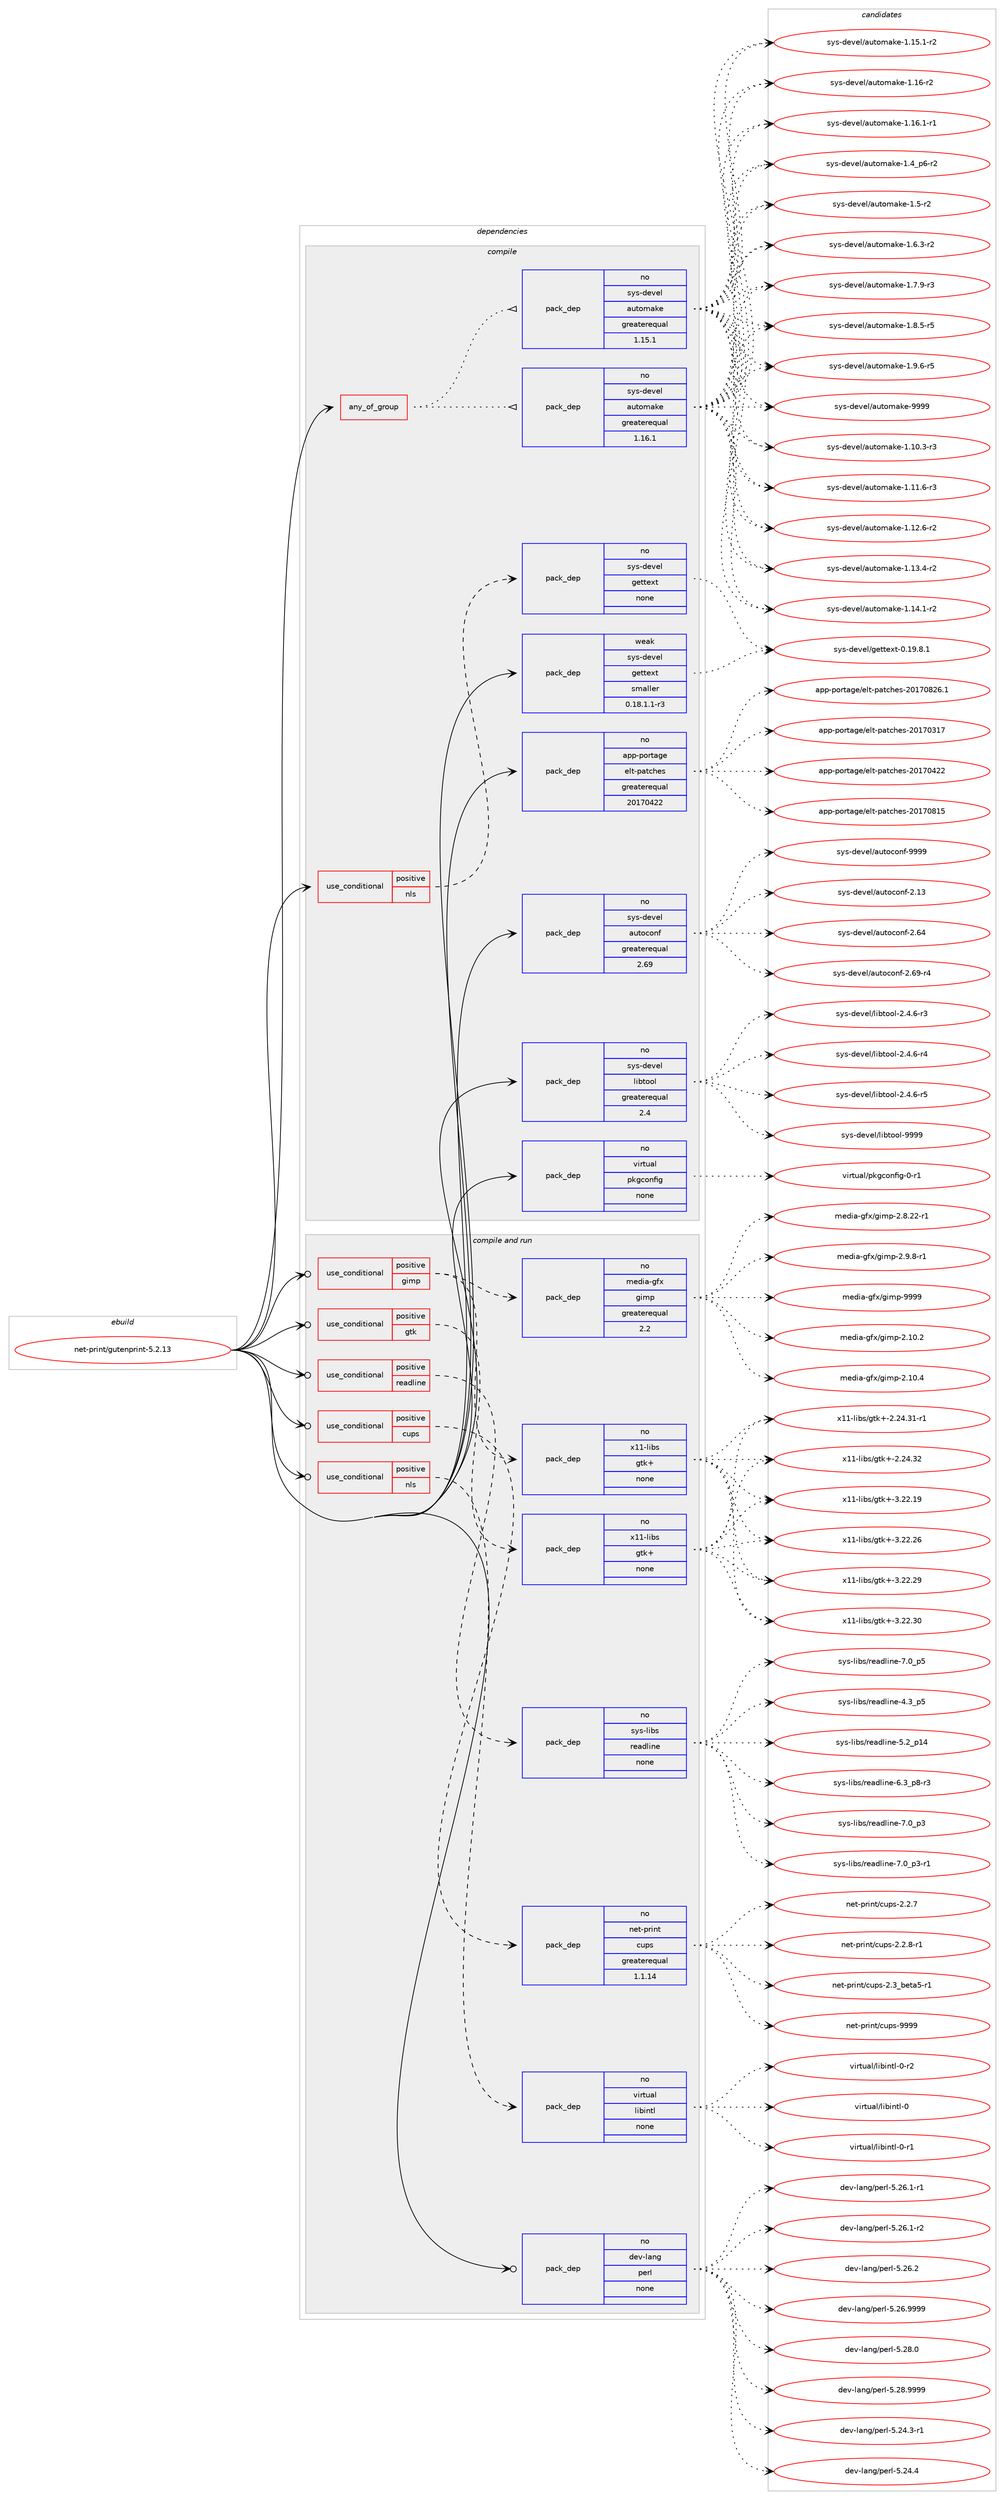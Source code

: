 digraph prolog {

# *************
# Graph options
# *************

newrank=true;
concentrate=true;
compound=true;
graph [rankdir=LR,fontname=Helvetica,fontsize=10,ranksep=1.5];#, ranksep=2.5, nodesep=0.2];
edge  [arrowhead=vee];
node  [fontname=Helvetica,fontsize=10];

# **********
# The ebuild
# **********

subgraph cluster_leftcol {
color=gray;
rank=same;
label=<<i>ebuild</i>>;
id [label="net-print/gutenprint-5.2.13", color=red, width=4, href="../net-print/gutenprint-5.2.13.svg"];
}

# ****************
# The dependencies
# ****************

subgraph cluster_midcol {
color=gray;
label=<<i>dependencies</i>>;
subgraph cluster_compile {
fillcolor="#eeeeee";
style=filled;
label=<<i>compile</i>>;
subgraph any19 {
dependency616 [label=<<TABLE BORDER="0" CELLBORDER="1" CELLSPACING="0" CELLPADDING="4"><TR><TD CELLPADDING="10">any_of_group</TD></TR></TABLE>>, shape=none, color=red];subgraph pack418 {
dependency617 [label=<<TABLE BORDER="0" CELLBORDER="1" CELLSPACING="0" CELLPADDING="4" WIDTH="220"><TR><TD ROWSPAN="6" CELLPADDING="30">pack_dep</TD></TR><TR><TD WIDTH="110">no</TD></TR><TR><TD>sys-devel</TD></TR><TR><TD>automake</TD></TR><TR><TD>greaterequal</TD></TR><TR><TD>1.16.1</TD></TR></TABLE>>, shape=none, color=blue];
}
dependency616:e -> dependency617:w [weight=20,style="dotted",arrowhead="oinv"];
subgraph pack419 {
dependency618 [label=<<TABLE BORDER="0" CELLBORDER="1" CELLSPACING="0" CELLPADDING="4" WIDTH="220"><TR><TD ROWSPAN="6" CELLPADDING="30">pack_dep</TD></TR><TR><TD WIDTH="110">no</TD></TR><TR><TD>sys-devel</TD></TR><TR><TD>automake</TD></TR><TR><TD>greaterequal</TD></TR><TR><TD>1.15.1</TD></TR></TABLE>>, shape=none, color=blue];
}
dependency616:e -> dependency618:w [weight=20,style="dotted",arrowhead="oinv"];
}
id:e -> dependency616:w [weight=20,style="solid",arrowhead="vee"];
subgraph cond181 {
dependency619 [label=<<TABLE BORDER="0" CELLBORDER="1" CELLSPACING="0" CELLPADDING="4"><TR><TD ROWSPAN="3" CELLPADDING="10">use_conditional</TD></TR><TR><TD>positive</TD></TR><TR><TD>nls</TD></TR></TABLE>>, shape=none, color=red];
subgraph pack420 {
dependency620 [label=<<TABLE BORDER="0" CELLBORDER="1" CELLSPACING="0" CELLPADDING="4" WIDTH="220"><TR><TD ROWSPAN="6" CELLPADDING="30">pack_dep</TD></TR><TR><TD WIDTH="110">no</TD></TR><TR><TD>sys-devel</TD></TR><TR><TD>gettext</TD></TR><TR><TD>none</TD></TR><TR><TD></TD></TR></TABLE>>, shape=none, color=blue];
}
dependency619:e -> dependency620:w [weight=20,style="dashed",arrowhead="vee"];
}
id:e -> dependency619:w [weight=20,style="solid",arrowhead="vee"];
subgraph pack421 {
dependency621 [label=<<TABLE BORDER="0" CELLBORDER="1" CELLSPACING="0" CELLPADDING="4" WIDTH="220"><TR><TD ROWSPAN="6" CELLPADDING="30">pack_dep</TD></TR><TR><TD WIDTH="110">no</TD></TR><TR><TD>app-portage</TD></TR><TR><TD>elt-patches</TD></TR><TR><TD>greaterequal</TD></TR><TR><TD>20170422</TD></TR></TABLE>>, shape=none, color=blue];
}
id:e -> dependency621:w [weight=20,style="solid",arrowhead="vee"];
subgraph pack422 {
dependency622 [label=<<TABLE BORDER="0" CELLBORDER="1" CELLSPACING="0" CELLPADDING="4" WIDTH="220"><TR><TD ROWSPAN="6" CELLPADDING="30">pack_dep</TD></TR><TR><TD WIDTH="110">no</TD></TR><TR><TD>sys-devel</TD></TR><TR><TD>autoconf</TD></TR><TR><TD>greaterequal</TD></TR><TR><TD>2.69</TD></TR></TABLE>>, shape=none, color=blue];
}
id:e -> dependency622:w [weight=20,style="solid",arrowhead="vee"];
subgraph pack423 {
dependency623 [label=<<TABLE BORDER="0" CELLBORDER="1" CELLSPACING="0" CELLPADDING="4" WIDTH="220"><TR><TD ROWSPAN="6" CELLPADDING="30">pack_dep</TD></TR><TR><TD WIDTH="110">no</TD></TR><TR><TD>sys-devel</TD></TR><TR><TD>libtool</TD></TR><TR><TD>greaterequal</TD></TR><TR><TD>2.4</TD></TR></TABLE>>, shape=none, color=blue];
}
id:e -> dependency623:w [weight=20,style="solid",arrowhead="vee"];
subgraph pack424 {
dependency624 [label=<<TABLE BORDER="0" CELLBORDER="1" CELLSPACING="0" CELLPADDING="4" WIDTH="220"><TR><TD ROWSPAN="6" CELLPADDING="30">pack_dep</TD></TR><TR><TD WIDTH="110">no</TD></TR><TR><TD>virtual</TD></TR><TR><TD>pkgconfig</TD></TR><TR><TD>none</TD></TR><TR><TD></TD></TR></TABLE>>, shape=none, color=blue];
}
id:e -> dependency624:w [weight=20,style="solid",arrowhead="vee"];
subgraph pack425 {
dependency625 [label=<<TABLE BORDER="0" CELLBORDER="1" CELLSPACING="0" CELLPADDING="4" WIDTH="220"><TR><TD ROWSPAN="6" CELLPADDING="30">pack_dep</TD></TR><TR><TD WIDTH="110">weak</TD></TR><TR><TD>sys-devel</TD></TR><TR><TD>gettext</TD></TR><TR><TD>smaller</TD></TR><TR><TD>0.18.1.1-r3</TD></TR></TABLE>>, shape=none, color=blue];
}
id:e -> dependency625:w [weight=20,style="solid",arrowhead="vee"];
}
subgraph cluster_compileandrun {
fillcolor="#eeeeee";
style=filled;
label=<<i>compile and run</i>>;
subgraph cond182 {
dependency626 [label=<<TABLE BORDER="0" CELLBORDER="1" CELLSPACING="0" CELLPADDING="4"><TR><TD ROWSPAN="3" CELLPADDING="10">use_conditional</TD></TR><TR><TD>positive</TD></TR><TR><TD>cups</TD></TR></TABLE>>, shape=none, color=red];
subgraph pack426 {
dependency627 [label=<<TABLE BORDER="0" CELLBORDER="1" CELLSPACING="0" CELLPADDING="4" WIDTH="220"><TR><TD ROWSPAN="6" CELLPADDING="30">pack_dep</TD></TR><TR><TD WIDTH="110">no</TD></TR><TR><TD>net-print</TD></TR><TR><TD>cups</TD></TR><TR><TD>greaterequal</TD></TR><TR><TD>1.1.14</TD></TR></TABLE>>, shape=none, color=blue];
}
dependency626:e -> dependency627:w [weight=20,style="dashed",arrowhead="vee"];
}
id:e -> dependency626:w [weight=20,style="solid",arrowhead="odotvee"];
subgraph cond183 {
dependency628 [label=<<TABLE BORDER="0" CELLBORDER="1" CELLSPACING="0" CELLPADDING="4"><TR><TD ROWSPAN="3" CELLPADDING="10">use_conditional</TD></TR><TR><TD>positive</TD></TR><TR><TD>gimp</TD></TR></TABLE>>, shape=none, color=red];
subgraph pack427 {
dependency629 [label=<<TABLE BORDER="0" CELLBORDER="1" CELLSPACING="0" CELLPADDING="4" WIDTH="220"><TR><TD ROWSPAN="6" CELLPADDING="30">pack_dep</TD></TR><TR><TD WIDTH="110">no</TD></TR><TR><TD>media-gfx</TD></TR><TR><TD>gimp</TD></TR><TR><TD>greaterequal</TD></TR><TR><TD>2.2</TD></TR></TABLE>>, shape=none, color=blue];
}
dependency628:e -> dependency629:w [weight=20,style="dashed",arrowhead="vee"];
subgraph pack428 {
dependency630 [label=<<TABLE BORDER="0" CELLBORDER="1" CELLSPACING="0" CELLPADDING="4" WIDTH="220"><TR><TD ROWSPAN="6" CELLPADDING="30">pack_dep</TD></TR><TR><TD WIDTH="110">no</TD></TR><TR><TD>x11-libs</TD></TR><TR><TD>gtk+</TD></TR><TR><TD>none</TD></TR><TR><TD></TD></TR></TABLE>>, shape=none, color=blue];
}
dependency628:e -> dependency630:w [weight=20,style="dashed",arrowhead="vee"];
}
id:e -> dependency628:w [weight=20,style="solid",arrowhead="odotvee"];
subgraph cond184 {
dependency631 [label=<<TABLE BORDER="0" CELLBORDER="1" CELLSPACING="0" CELLPADDING="4"><TR><TD ROWSPAN="3" CELLPADDING="10">use_conditional</TD></TR><TR><TD>positive</TD></TR><TR><TD>gtk</TD></TR></TABLE>>, shape=none, color=red];
subgraph pack429 {
dependency632 [label=<<TABLE BORDER="0" CELLBORDER="1" CELLSPACING="0" CELLPADDING="4" WIDTH="220"><TR><TD ROWSPAN="6" CELLPADDING="30">pack_dep</TD></TR><TR><TD WIDTH="110">no</TD></TR><TR><TD>x11-libs</TD></TR><TR><TD>gtk+</TD></TR><TR><TD>none</TD></TR><TR><TD></TD></TR></TABLE>>, shape=none, color=blue];
}
dependency631:e -> dependency632:w [weight=20,style="dashed",arrowhead="vee"];
}
id:e -> dependency631:w [weight=20,style="solid",arrowhead="odotvee"];
subgraph cond185 {
dependency633 [label=<<TABLE BORDER="0" CELLBORDER="1" CELLSPACING="0" CELLPADDING="4"><TR><TD ROWSPAN="3" CELLPADDING="10">use_conditional</TD></TR><TR><TD>positive</TD></TR><TR><TD>nls</TD></TR></TABLE>>, shape=none, color=red];
subgraph pack430 {
dependency634 [label=<<TABLE BORDER="0" CELLBORDER="1" CELLSPACING="0" CELLPADDING="4" WIDTH="220"><TR><TD ROWSPAN="6" CELLPADDING="30">pack_dep</TD></TR><TR><TD WIDTH="110">no</TD></TR><TR><TD>virtual</TD></TR><TR><TD>libintl</TD></TR><TR><TD>none</TD></TR><TR><TD></TD></TR></TABLE>>, shape=none, color=blue];
}
dependency633:e -> dependency634:w [weight=20,style="dashed",arrowhead="vee"];
}
id:e -> dependency633:w [weight=20,style="solid",arrowhead="odotvee"];
subgraph cond186 {
dependency635 [label=<<TABLE BORDER="0" CELLBORDER="1" CELLSPACING="0" CELLPADDING="4"><TR><TD ROWSPAN="3" CELLPADDING="10">use_conditional</TD></TR><TR><TD>positive</TD></TR><TR><TD>readline</TD></TR></TABLE>>, shape=none, color=red];
subgraph pack431 {
dependency636 [label=<<TABLE BORDER="0" CELLBORDER="1" CELLSPACING="0" CELLPADDING="4" WIDTH="220"><TR><TD ROWSPAN="6" CELLPADDING="30">pack_dep</TD></TR><TR><TD WIDTH="110">no</TD></TR><TR><TD>sys-libs</TD></TR><TR><TD>readline</TD></TR><TR><TD>none</TD></TR><TR><TD></TD></TR></TABLE>>, shape=none, color=blue];
}
dependency635:e -> dependency636:w [weight=20,style="dashed",arrowhead="vee"];
}
id:e -> dependency635:w [weight=20,style="solid",arrowhead="odotvee"];
subgraph pack432 {
dependency637 [label=<<TABLE BORDER="0" CELLBORDER="1" CELLSPACING="0" CELLPADDING="4" WIDTH="220"><TR><TD ROWSPAN="6" CELLPADDING="30">pack_dep</TD></TR><TR><TD WIDTH="110">no</TD></TR><TR><TD>dev-lang</TD></TR><TR><TD>perl</TD></TR><TR><TD>none</TD></TR><TR><TD></TD></TR></TABLE>>, shape=none, color=blue];
}
id:e -> dependency637:w [weight=20,style="solid",arrowhead="odotvee"];
}
subgraph cluster_run {
fillcolor="#eeeeee";
style=filled;
label=<<i>run</i>>;
}
}

# **************
# The candidates
# **************

subgraph cluster_choices {
rank=same;
color=gray;
label=<<i>candidates</i>>;

subgraph choice418 {
color=black;
nodesep=1;
choice11512111545100101118101108479711711611110997107101454946494846514511451 [label="sys-devel/automake-1.10.3-r3", color=red, width=4,href="../sys-devel/automake-1.10.3-r3.svg"];
choice11512111545100101118101108479711711611110997107101454946494946544511451 [label="sys-devel/automake-1.11.6-r3", color=red, width=4,href="../sys-devel/automake-1.11.6-r3.svg"];
choice11512111545100101118101108479711711611110997107101454946495046544511450 [label="sys-devel/automake-1.12.6-r2", color=red, width=4,href="../sys-devel/automake-1.12.6-r2.svg"];
choice11512111545100101118101108479711711611110997107101454946495146524511450 [label="sys-devel/automake-1.13.4-r2", color=red, width=4,href="../sys-devel/automake-1.13.4-r2.svg"];
choice11512111545100101118101108479711711611110997107101454946495246494511450 [label="sys-devel/automake-1.14.1-r2", color=red, width=4,href="../sys-devel/automake-1.14.1-r2.svg"];
choice11512111545100101118101108479711711611110997107101454946495346494511450 [label="sys-devel/automake-1.15.1-r2", color=red, width=4,href="../sys-devel/automake-1.15.1-r2.svg"];
choice1151211154510010111810110847971171161111099710710145494649544511450 [label="sys-devel/automake-1.16-r2", color=red, width=4,href="../sys-devel/automake-1.16-r2.svg"];
choice11512111545100101118101108479711711611110997107101454946495446494511449 [label="sys-devel/automake-1.16.1-r1", color=red, width=4,href="../sys-devel/automake-1.16.1-r1.svg"];
choice115121115451001011181011084797117116111109971071014549465295112544511450 [label="sys-devel/automake-1.4_p6-r2", color=red, width=4,href="../sys-devel/automake-1.4_p6-r2.svg"];
choice11512111545100101118101108479711711611110997107101454946534511450 [label="sys-devel/automake-1.5-r2", color=red, width=4,href="../sys-devel/automake-1.5-r2.svg"];
choice115121115451001011181011084797117116111109971071014549465446514511450 [label="sys-devel/automake-1.6.3-r2", color=red, width=4,href="../sys-devel/automake-1.6.3-r2.svg"];
choice115121115451001011181011084797117116111109971071014549465546574511451 [label="sys-devel/automake-1.7.9-r3", color=red, width=4,href="../sys-devel/automake-1.7.9-r3.svg"];
choice115121115451001011181011084797117116111109971071014549465646534511453 [label="sys-devel/automake-1.8.5-r5", color=red, width=4,href="../sys-devel/automake-1.8.5-r5.svg"];
choice115121115451001011181011084797117116111109971071014549465746544511453 [label="sys-devel/automake-1.9.6-r5", color=red, width=4,href="../sys-devel/automake-1.9.6-r5.svg"];
choice115121115451001011181011084797117116111109971071014557575757 [label="sys-devel/automake-9999", color=red, width=4,href="../sys-devel/automake-9999.svg"];
dependency617:e -> choice11512111545100101118101108479711711611110997107101454946494846514511451:w [style=dotted,weight="100"];
dependency617:e -> choice11512111545100101118101108479711711611110997107101454946494946544511451:w [style=dotted,weight="100"];
dependency617:e -> choice11512111545100101118101108479711711611110997107101454946495046544511450:w [style=dotted,weight="100"];
dependency617:e -> choice11512111545100101118101108479711711611110997107101454946495146524511450:w [style=dotted,weight="100"];
dependency617:e -> choice11512111545100101118101108479711711611110997107101454946495246494511450:w [style=dotted,weight="100"];
dependency617:e -> choice11512111545100101118101108479711711611110997107101454946495346494511450:w [style=dotted,weight="100"];
dependency617:e -> choice1151211154510010111810110847971171161111099710710145494649544511450:w [style=dotted,weight="100"];
dependency617:e -> choice11512111545100101118101108479711711611110997107101454946495446494511449:w [style=dotted,weight="100"];
dependency617:e -> choice115121115451001011181011084797117116111109971071014549465295112544511450:w [style=dotted,weight="100"];
dependency617:e -> choice11512111545100101118101108479711711611110997107101454946534511450:w [style=dotted,weight="100"];
dependency617:e -> choice115121115451001011181011084797117116111109971071014549465446514511450:w [style=dotted,weight="100"];
dependency617:e -> choice115121115451001011181011084797117116111109971071014549465546574511451:w [style=dotted,weight="100"];
dependency617:e -> choice115121115451001011181011084797117116111109971071014549465646534511453:w [style=dotted,weight="100"];
dependency617:e -> choice115121115451001011181011084797117116111109971071014549465746544511453:w [style=dotted,weight="100"];
dependency617:e -> choice115121115451001011181011084797117116111109971071014557575757:w [style=dotted,weight="100"];
}
subgraph choice419 {
color=black;
nodesep=1;
choice11512111545100101118101108479711711611110997107101454946494846514511451 [label="sys-devel/automake-1.10.3-r3", color=red, width=4,href="../sys-devel/automake-1.10.3-r3.svg"];
choice11512111545100101118101108479711711611110997107101454946494946544511451 [label="sys-devel/automake-1.11.6-r3", color=red, width=4,href="../sys-devel/automake-1.11.6-r3.svg"];
choice11512111545100101118101108479711711611110997107101454946495046544511450 [label="sys-devel/automake-1.12.6-r2", color=red, width=4,href="../sys-devel/automake-1.12.6-r2.svg"];
choice11512111545100101118101108479711711611110997107101454946495146524511450 [label="sys-devel/automake-1.13.4-r2", color=red, width=4,href="../sys-devel/automake-1.13.4-r2.svg"];
choice11512111545100101118101108479711711611110997107101454946495246494511450 [label="sys-devel/automake-1.14.1-r2", color=red, width=4,href="../sys-devel/automake-1.14.1-r2.svg"];
choice11512111545100101118101108479711711611110997107101454946495346494511450 [label="sys-devel/automake-1.15.1-r2", color=red, width=4,href="../sys-devel/automake-1.15.1-r2.svg"];
choice1151211154510010111810110847971171161111099710710145494649544511450 [label="sys-devel/automake-1.16-r2", color=red, width=4,href="../sys-devel/automake-1.16-r2.svg"];
choice11512111545100101118101108479711711611110997107101454946495446494511449 [label="sys-devel/automake-1.16.1-r1", color=red, width=4,href="../sys-devel/automake-1.16.1-r1.svg"];
choice115121115451001011181011084797117116111109971071014549465295112544511450 [label="sys-devel/automake-1.4_p6-r2", color=red, width=4,href="../sys-devel/automake-1.4_p6-r2.svg"];
choice11512111545100101118101108479711711611110997107101454946534511450 [label="sys-devel/automake-1.5-r2", color=red, width=4,href="../sys-devel/automake-1.5-r2.svg"];
choice115121115451001011181011084797117116111109971071014549465446514511450 [label="sys-devel/automake-1.6.3-r2", color=red, width=4,href="../sys-devel/automake-1.6.3-r2.svg"];
choice115121115451001011181011084797117116111109971071014549465546574511451 [label="sys-devel/automake-1.7.9-r3", color=red, width=4,href="../sys-devel/automake-1.7.9-r3.svg"];
choice115121115451001011181011084797117116111109971071014549465646534511453 [label="sys-devel/automake-1.8.5-r5", color=red, width=4,href="../sys-devel/automake-1.8.5-r5.svg"];
choice115121115451001011181011084797117116111109971071014549465746544511453 [label="sys-devel/automake-1.9.6-r5", color=red, width=4,href="../sys-devel/automake-1.9.6-r5.svg"];
choice115121115451001011181011084797117116111109971071014557575757 [label="sys-devel/automake-9999", color=red, width=4,href="../sys-devel/automake-9999.svg"];
dependency618:e -> choice11512111545100101118101108479711711611110997107101454946494846514511451:w [style=dotted,weight="100"];
dependency618:e -> choice11512111545100101118101108479711711611110997107101454946494946544511451:w [style=dotted,weight="100"];
dependency618:e -> choice11512111545100101118101108479711711611110997107101454946495046544511450:w [style=dotted,weight="100"];
dependency618:e -> choice11512111545100101118101108479711711611110997107101454946495146524511450:w [style=dotted,weight="100"];
dependency618:e -> choice11512111545100101118101108479711711611110997107101454946495246494511450:w [style=dotted,weight="100"];
dependency618:e -> choice11512111545100101118101108479711711611110997107101454946495346494511450:w [style=dotted,weight="100"];
dependency618:e -> choice1151211154510010111810110847971171161111099710710145494649544511450:w [style=dotted,weight="100"];
dependency618:e -> choice11512111545100101118101108479711711611110997107101454946495446494511449:w [style=dotted,weight="100"];
dependency618:e -> choice115121115451001011181011084797117116111109971071014549465295112544511450:w [style=dotted,weight="100"];
dependency618:e -> choice11512111545100101118101108479711711611110997107101454946534511450:w [style=dotted,weight="100"];
dependency618:e -> choice115121115451001011181011084797117116111109971071014549465446514511450:w [style=dotted,weight="100"];
dependency618:e -> choice115121115451001011181011084797117116111109971071014549465546574511451:w [style=dotted,weight="100"];
dependency618:e -> choice115121115451001011181011084797117116111109971071014549465646534511453:w [style=dotted,weight="100"];
dependency618:e -> choice115121115451001011181011084797117116111109971071014549465746544511453:w [style=dotted,weight="100"];
dependency618:e -> choice115121115451001011181011084797117116111109971071014557575757:w [style=dotted,weight="100"];
}
subgraph choice420 {
color=black;
nodesep=1;
choice1151211154510010111810110847103101116116101120116454846495746564649 [label="sys-devel/gettext-0.19.8.1", color=red, width=4,href="../sys-devel/gettext-0.19.8.1.svg"];
dependency620:e -> choice1151211154510010111810110847103101116116101120116454846495746564649:w [style=dotted,weight="100"];
}
subgraph choice421 {
color=black;
nodesep=1;
choice97112112451121111141169710310147101108116451129711699104101115455048495548514955 [label="app-portage/elt-patches-20170317", color=red, width=4,href="../app-portage/elt-patches-20170317.svg"];
choice97112112451121111141169710310147101108116451129711699104101115455048495548525050 [label="app-portage/elt-patches-20170422", color=red, width=4,href="../app-portage/elt-patches-20170422.svg"];
choice97112112451121111141169710310147101108116451129711699104101115455048495548564953 [label="app-portage/elt-patches-20170815", color=red, width=4,href="../app-portage/elt-patches-20170815.svg"];
choice971121124511211111411697103101471011081164511297116991041011154550484955485650544649 [label="app-portage/elt-patches-20170826.1", color=red, width=4,href="../app-portage/elt-patches-20170826.1.svg"];
dependency621:e -> choice97112112451121111141169710310147101108116451129711699104101115455048495548514955:w [style=dotted,weight="100"];
dependency621:e -> choice97112112451121111141169710310147101108116451129711699104101115455048495548525050:w [style=dotted,weight="100"];
dependency621:e -> choice97112112451121111141169710310147101108116451129711699104101115455048495548564953:w [style=dotted,weight="100"];
dependency621:e -> choice971121124511211111411697103101471011081164511297116991041011154550484955485650544649:w [style=dotted,weight="100"];
}
subgraph choice422 {
color=black;
nodesep=1;
choice115121115451001011181011084797117116111991111101024550464951 [label="sys-devel/autoconf-2.13", color=red, width=4,href="../sys-devel/autoconf-2.13.svg"];
choice115121115451001011181011084797117116111991111101024550465452 [label="sys-devel/autoconf-2.64", color=red, width=4,href="../sys-devel/autoconf-2.64.svg"];
choice1151211154510010111810110847971171161119911111010245504654574511452 [label="sys-devel/autoconf-2.69-r4", color=red, width=4,href="../sys-devel/autoconf-2.69-r4.svg"];
choice115121115451001011181011084797117116111991111101024557575757 [label="sys-devel/autoconf-9999", color=red, width=4,href="../sys-devel/autoconf-9999.svg"];
dependency622:e -> choice115121115451001011181011084797117116111991111101024550464951:w [style=dotted,weight="100"];
dependency622:e -> choice115121115451001011181011084797117116111991111101024550465452:w [style=dotted,weight="100"];
dependency622:e -> choice1151211154510010111810110847971171161119911111010245504654574511452:w [style=dotted,weight="100"];
dependency622:e -> choice115121115451001011181011084797117116111991111101024557575757:w [style=dotted,weight="100"];
}
subgraph choice423 {
color=black;
nodesep=1;
choice1151211154510010111810110847108105981161111111084550465246544511451 [label="sys-devel/libtool-2.4.6-r3", color=red, width=4,href="../sys-devel/libtool-2.4.6-r3.svg"];
choice1151211154510010111810110847108105981161111111084550465246544511452 [label="sys-devel/libtool-2.4.6-r4", color=red, width=4,href="../sys-devel/libtool-2.4.6-r4.svg"];
choice1151211154510010111810110847108105981161111111084550465246544511453 [label="sys-devel/libtool-2.4.6-r5", color=red, width=4,href="../sys-devel/libtool-2.4.6-r5.svg"];
choice1151211154510010111810110847108105981161111111084557575757 [label="sys-devel/libtool-9999", color=red, width=4,href="../sys-devel/libtool-9999.svg"];
dependency623:e -> choice1151211154510010111810110847108105981161111111084550465246544511451:w [style=dotted,weight="100"];
dependency623:e -> choice1151211154510010111810110847108105981161111111084550465246544511452:w [style=dotted,weight="100"];
dependency623:e -> choice1151211154510010111810110847108105981161111111084550465246544511453:w [style=dotted,weight="100"];
dependency623:e -> choice1151211154510010111810110847108105981161111111084557575757:w [style=dotted,weight="100"];
}
subgraph choice424 {
color=black;
nodesep=1;
choice11810511411611797108471121071039911111010210510345484511449 [label="virtual/pkgconfig-0-r1", color=red, width=4,href="../virtual/pkgconfig-0-r1.svg"];
dependency624:e -> choice11810511411611797108471121071039911111010210510345484511449:w [style=dotted,weight="100"];
}
subgraph choice425 {
color=black;
nodesep=1;
choice1151211154510010111810110847103101116116101120116454846495746564649 [label="sys-devel/gettext-0.19.8.1", color=red, width=4,href="../sys-devel/gettext-0.19.8.1.svg"];
dependency625:e -> choice1151211154510010111810110847103101116116101120116454846495746564649:w [style=dotted,weight="100"];
}
subgraph choice426 {
color=black;
nodesep=1;
choice110101116451121141051101164799117112115455046504655 [label="net-print/cups-2.2.7", color=red, width=4,href="../net-print/cups-2.2.7.svg"];
choice1101011164511211410511011647991171121154550465046564511449 [label="net-print/cups-2.2.8-r1", color=red, width=4,href="../net-print/cups-2.2.8-r1.svg"];
choice11010111645112114105110116479911711211545504651959810111697534511449 [label="net-print/cups-2.3_beta5-r1", color=red, width=4,href="../net-print/cups-2.3_beta5-r1.svg"];
choice1101011164511211410511011647991171121154557575757 [label="net-print/cups-9999", color=red, width=4,href="../net-print/cups-9999.svg"];
dependency627:e -> choice110101116451121141051101164799117112115455046504655:w [style=dotted,weight="100"];
dependency627:e -> choice1101011164511211410511011647991171121154550465046564511449:w [style=dotted,weight="100"];
dependency627:e -> choice11010111645112114105110116479911711211545504651959810111697534511449:w [style=dotted,weight="100"];
dependency627:e -> choice1101011164511211410511011647991171121154557575757:w [style=dotted,weight="100"];
}
subgraph choice427 {
color=black;
nodesep=1;
choice10910110010597451031021204710310510911245504649484650 [label="media-gfx/gimp-2.10.2", color=red, width=4,href="../media-gfx/gimp-2.10.2.svg"];
choice10910110010597451031021204710310510911245504649484652 [label="media-gfx/gimp-2.10.4", color=red, width=4,href="../media-gfx/gimp-2.10.4.svg"];
choice109101100105974510310212047103105109112455046564650504511449 [label="media-gfx/gimp-2.8.22-r1", color=red, width=4,href="../media-gfx/gimp-2.8.22-r1.svg"];
choice1091011001059745103102120471031051091124550465746564511449 [label="media-gfx/gimp-2.9.8-r1", color=red, width=4,href="../media-gfx/gimp-2.9.8-r1.svg"];
choice1091011001059745103102120471031051091124557575757 [label="media-gfx/gimp-9999", color=red, width=4,href="../media-gfx/gimp-9999.svg"];
dependency629:e -> choice10910110010597451031021204710310510911245504649484650:w [style=dotted,weight="100"];
dependency629:e -> choice10910110010597451031021204710310510911245504649484652:w [style=dotted,weight="100"];
dependency629:e -> choice109101100105974510310212047103105109112455046564650504511449:w [style=dotted,weight="100"];
dependency629:e -> choice1091011001059745103102120471031051091124550465746564511449:w [style=dotted,weight="100"];
dependency629:e -> choice1091011001059745103102120471031051091124557575757:w [style=dotted,weight="100"];
}
subgraph choice428 {
color=black;
nodesep=1;
choice12049494510810598115471031161074345504650524651494511449 [label="x11-libs/gtk+-2.24.31-r1", color=red, width=4,href="../x11-libs/gtk+-2.24.31-r1.svg"];
choice1204949451081059811547103116107434550465052465150 [label="x11-libs/gtk+-2.24.32", color=red, width=4,href="../x11-libs/gtk+-2.24.32.svg"];
choice1204949451081059811547103116107434551465050464957 [label="x11-libs/gtk+-3.22.19", color=red, width=4,href="../x11-libs/gtk+-3.22.19.svg"];
choice1204949451081059811547103116107434551465050465054 [label="x11-libs/gtk+-3.22.26", color=red, width=4,href="../x11-libs/gtk+-3.22.26.svg"];
choice1204949451081059811547103116107434551465050465057 [label="x11-libs/gtk+-3.22.29", color=red, width=4,href="../x11-libs/gtk+-3.22.29.svg"];
choice1204949451081059811547103116107434551465050465148 [label="x11-libs/gtk+-3.22.30", color=red, width=4,href="../x11-libs/gtk+-3.22.30.svg"];
dependency630:e -> choice12049494510810598115471031161074345504650524651494511449:w [style=dotted,weight="100"];
dependency630:e -> choice1204949451081059811547103116107434550465052465150:w [style=dotted,weight="100"];
dependency630:e -> choice1204949451081059811547103116107434551465050464957:w [style=dotted,weight="100"];
dependency630:e -> choice1204949451081059811547103116107434551465050465054:w [style=dotted,weight="100"];
dependency630:e -> choice1204949451081059811547103116107434551465050465057:w [style=dotted,weight="100"];
dependency630:e -> choice1204949451081059811547103116107434551465050465148:w [style=dotted,weight="100"];
}
subgraph choice429 {
color=black;
nodesep=1;
choice12049494510810598115471031161074345504650524651494511449 [label="x11-libs/gtk+-2.24.31-r1", color=red, width=4,href="../x11-libs/gtk+-2.24.31-r1.svg"];
choice1204949451081059811547103116107434550465052465150 [label="x11-libs/gtk+-2.24.32", color=red, width=4,href="../x11-libs/gtk+-2.24.32.svg"];
choice1204949451081059811547103116107434551465050464957 [label="x11-libs/gtk+-3.22.19", color=red, width=4,href="../x11-libs/gtk+-3.22.19.svg"];
choice1204949451081059811547103116107434551465050465054 [label="x11-libs/gtk+-3.22.26", color=red, width=4,href="../x11-libs/gtk+-3.22.26.svg"];
choice1204949451081059811547103116107434551465050465057 [label="x11-libs/gtk+-3.22.29", color=red, width=4,href="../x11-libs/gtk+-3.22.29.svg"];
choice1204949451081059811547103116107434551465050465148 [label="x11-libs/gtk+-3.22.30", color=red, width=4,href="../x11-libs/gtk+-3.22.30.svg"];
dependency632:e -> choice12049494510810598115471031161074345504650524651494511449:w [style=dotted,weight="100"];
dependency632:e -> choice1204949451081059811547103116107434550465052465150:w [style=dotted,weight="100"];
dependency632:e -> choice1204949451081059811547103116107434551465050464957:w [style=dotted,weight="100"];
dependency632:e -> choice1204949451081059811547103116107434551465050465054:w [style=dotted,weight="100"];
dependency632:e -> choice1204949451081059811547103116107434551465050465057:w [style=dotted,weight="100"];
dependency632:e -> choice1204949451081059811547103116107434551465050465148:w [style=dotted,weight="100"];
}
subgraph choice430 {
color=black;
nodesep=1;
choice1181051141161179710847108105981051101161084548 [label="virtual/libintl-0", color=red, width=4,href="../virtual/libintl-0.svg"];
choice11810511411611797108471081059810511011610845484511449 [label="virtual/libintl-0-r1", color=red, width=4,href="../virtual/libintl-0-r1.svg"];
choice11810511411611797108471081059810511011610845484511450 [label="virtual/libintl-0-r2", color=red, width=4,href="../virtual/libintl-0-r2.svg"];
dependency634:e -> choice1181051141161179710847108105981051101161084548:w [style=dotted,weight="100"];
dependency634:e -> choice11810511411611797108471081059810511011610845484511449:w [style=dotted,weight="100"];
dependency634:e -> choice11810511411611797108471081059810511011610845484511450:w [style=dotted,weight="100"];
}
subgraph choice431 {
color=black;
nodesep=1;
choice11512111545108105981154711410197100108105110101455246519511253 [label="sys-libs/readline-4.3_p5", color=red, width=4,href="../sys-libs/readline-4.3_p5.svg"];
choice1151211154510810598115471141019710010810511010145534650951124952 [label="sys-libs/readline-5.2_p14", color=red, width=4,href="../sys-libs/readline-5.2_p14.svg"];
choice115121115451081059811547114101971001081051101014554465195112564511451 [label="sys-libs/readline-6.3_p8-r3", color=red, width=4,href="../sys-libs/readline-6.3_p8-r3.svg"];
choice11512111545108105981154711410197100108105110101455546489511251 [label="sys-libs/readline-7.0_p3", color=red, width=4,href="../sys-libs/readline-7.0_p3.svg"];
choice115121115451081059811547114101971001081051101014555464895112514511449 [label="sys-libs/readline-7.0_p3-r1", color=red, width=4,href="../sys-libs/readline-7.0_p3-r1.svg"];
choice11512111545108105981154711410197100108105110101455546489511253 [label="sys-libs/readline-7.0_p5", color=red, width=4,href="../sys-libs/readline-7.0_p5.svg"];
dependency636:e -> choice11512111545108105981154711410197100108105110101455246519511253:w [style=dotted,weight="100"];
dependency636:e -> choice1151211154510810598115471141019710010810511010145534650951124952:w [style=dotted,weight="100"];
dependency636:e -> choice115121115451081059811547114101971001081051101014554465195112564511451:w [style=dotted,weight="100"];
dependency636:e -> choice11512111545108105981154711410197100108105110101455546489511251:w [style=dotted,weight="100"];
dependency636:e -> choice115121115451081059811547114101971001081051101014555464895112514511449:w [style=dotted,weight="100"];
dependency636:e -> choice11512111545108105981154711410197100108105110101455546489511253:w [style=dotted,weight="100"];
}
subgraph choice432 {
color=black;
nodesep=1;
choice100101118451089711010347112101114108455346505246514511449 [label="dev-lang/perl-5.24.3-r1", color=red, width=4,href="../dev-lang/perl-5.24.3-r1.svg"];
choice10010111845108971101034711210111410845534650524652 [label="dev-lang/perl-5.24.4", color=red, width=4,href="../dev-lang/perl-5.24.4.svg"];
choice100101118451089711010347112101114108455346505446494511449 [label="dev-lang/perl-5.26.1-r1", color=red, width=4,href="../dev-lang/perl-5.26.1-r1.svg"];
choice100101118451089711010347112101114108455346505446494511450 [label="dev-lang/perl-5.26.1-r2", color=red, width=4,href="../dev-lang/perl-5.26.1-r2.svg"];
choice10010111845108971101034711210111410845534650544650 [label="dev-lang/perl-5.26.2", color=red, width=4,href="../dev-lang/perl-5.26.2.svg"];
choice10010111845108971101034711210111410845534650544657575757 [label="dev-lang/perl-5.26.9999", color=red, width=4,href="../dev-lang/perl-5.26.9999.svg"];
choice10010111845108971101034711210111410845534650564648 [label="dev-lang/perl-5.28.0", color=red, width=4,href="../dev-lang/perl-5.28.0.svg"];
choice10010111845108971101034711210111410845534650564657575757 [label="dev-lang/perl-5.28.9999", color=red, width=4,href="../dev-lang/perl-5.28.9999.svg"];
dependency637:e -> choice100101118451089711010347112101114108455346505246514511449:w [style=dotted,weight="100"];
dependency637:e -> choice10010111845108971101034711210111410845534650524652:w [style=dotted,weight="100"];
dependency637:e -> choice100101118451089711010347112101114108455346505446494511449:w [style=dotted,weight="100"];
dependency637:e -> choice100101118451089711010347112101114108455346505446494511450:w [style=dotted,weight="100"];
dependency637:e -> choice10010111845108971101034711210111410845534650544650:w [style=dotted,weight="100"];
dependency637:e -> choice10010111845108971101034711210111410845534650544657575757:w [style=dotted,weight="100"];
dependency637:e -> choice10010111845108971101034711210111410845534650564648:w [style=dotted,weight="100"];
dependency637:e -> choice10010111845108971101034711210111410845534650564657575757:w [style=dotted,weight="100"];
}
}

}
